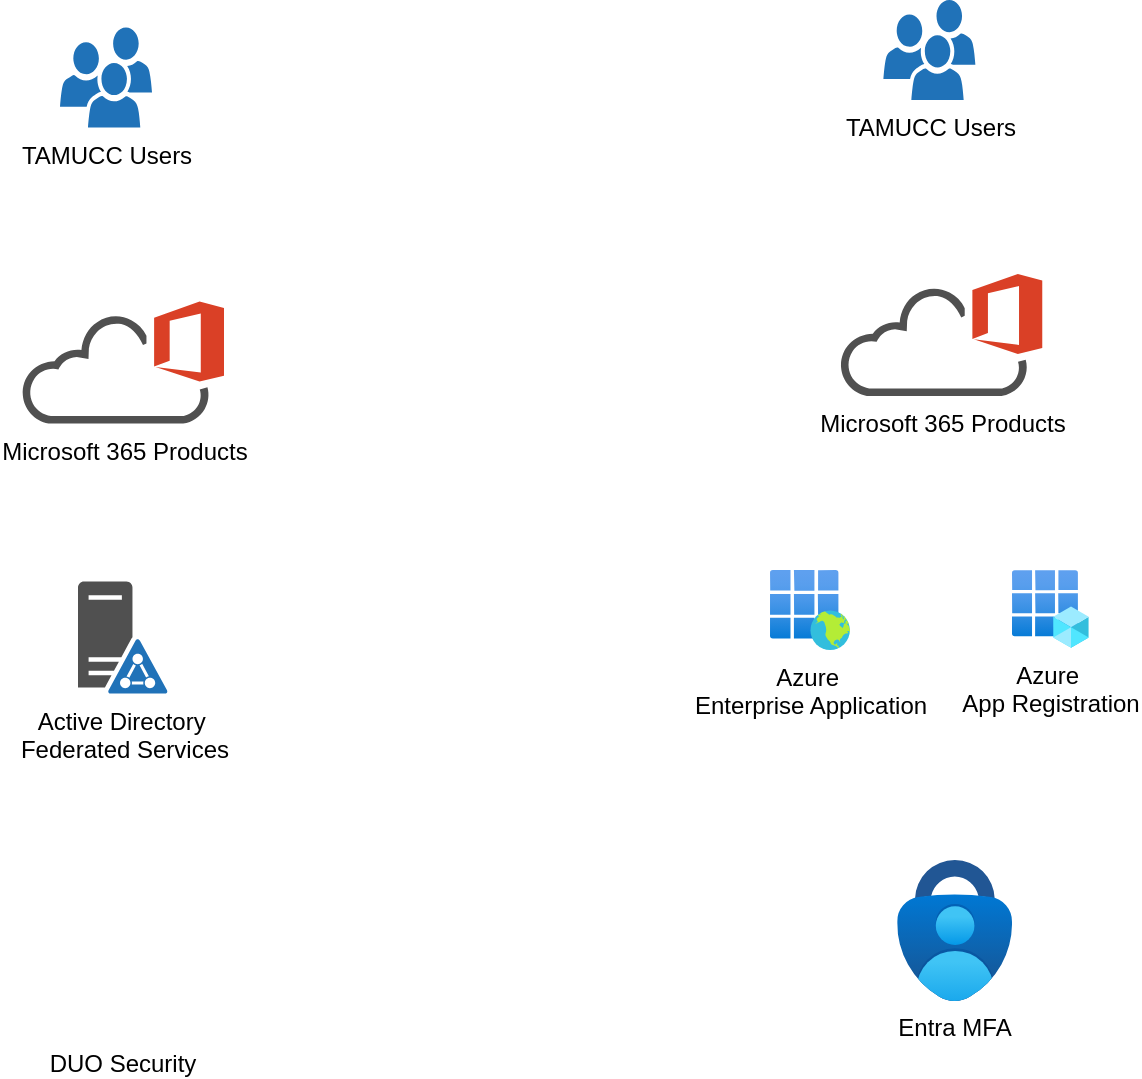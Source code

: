 <mxfile version="26.0.12">
  <diagram name="Page-1" id="sswRCJnIogE7Ao3riDSD">
    <mxGraphModel dx="881" dy="813" grid="0" gridSize="10" guides="1" tooltips="1" connect="1" arrows="1" fold="1" page="1" pageScale="1" pageWidth="850" pageHeight="1100" math="0" shadow="0">
      <root>
        <mxCell id="0" />
        <mxCell id="1" parent="0" />
        <mxCell id="hBnLPVlpthCKCK6IliJf-1" value="TAMUCC Users" style="sketch=0;pointerEvents=1;shadow=0;dashed=0;html=1;strokeColor=none;labelPosition=center;verticalLabelPosition=bottom;verticalAlign=top;outlineConnect=0;align=center;shape=mxgraph.office.users.users;fillColor=#2072B8;" vertex="1" parent="1">
          <mxGeometry x="152" y="138.8" width="46" height="50" as="geometry" />
        </mxCell>
        <mxCell id="hBnLPVlpthCKCK6IliJf-2" value="TAMUCC Users" style="sketch=0;pointerEvents=1;shadow=0;dashed=0;html=1;strokeColor=none;labelPosition=center;verticalLabelPosition=bottom;verticalAlign=top;outlineConnect=0;align=center;shape=mxgraph.office.users.users;fillColor=#2072B8;" vertex="1" parent="1">
          <mxGeometry x="563.69" y="125.0" width="46" height="50" as="geometry" />
        </mxCell>
        <mxCell id="hBnLPVlpthCKCK6IliJf-3" value="Microsoft 365 Products" style="sketch=0;pointerEvents=1;shadow=0;dashed=0;html=1;strokeColor=none;fillColor=#505050;labelPosition=center;verticalLabelPosition=bottom;outlineConnect=0;verticalAlign=top;align=center;shape=mxgraph.office.clouds.office_365;" vertex="1" parent="1">
          <mxGeometry x="133" y="275.8" width="101" height="61" as="geometry" />
        </mxCell>
        <mxCell id="hBnLPVlpthCKCK6IliJf-5" value="Active Directory&amp;nbsp;&lt;div&gt;Federated Services&lt;/div&gt;" style="sketch=0;pointerEvents=1;shadow=0;dashed=0;html=1;strokeColor=none;fillColor=#505050;labelPosition=center;verticalLabelPosition=bottom;verticalAlign=top;outlineConnect=0;align=center;shape=mxgraph.office.servers.active_directory_federation_services_server_blue;" vertex="1" parent="1">
          <mxGeometry x="161" y="415.8" width="45" height="56" as="geometry" />
        </mxCell>
        <mxCell id="hBnLPVlpthCKCK6IliJf-6" value="Azure&amp;nbsp;&lt;div&gt;Enterprise Application&lt;/div&gt;" style="image;aspect=fixed;html=1;points=[];align=center;fontSize=12;image=img/lib/azure2/identity/Enterprise_Applications.svg;" vertex="1" parent="1">
          <mxGeometry x="507" y="410" width="39.95" height="39.95" as="geometry" />
        </mxCell>
        <mxCell id="hBnLPVlpthCKCK6IliJf-7" value="Azure&amp;nbsp;&lt;div&gt;App Registration&lt;/div&gt;" style="image;aspect=fixed;html=1;points=[];align=center;fontSize=12;image=img/lib/azure2/identity/App_Registrations.svg;" vertex="1" parent="1">
          <mxGeometry x="628.0" y="410" width="38.38" height="39" as="geometry" />
        </mxCell>
        <mxCell id="hBnLPVlpthCKCK6IliJf-10" value="Entra MFA" style="image;aspect=fixed;html=1;points=[];align=center;fontSize=12;image=img/lib/azure2/security/Multifactor_Authentication.svg;" vertex="1" parent="1">
          <mxGeometry x="570.6" y="555" width="57.4" height="70.45" as="geometry" />
        </mxCell>
        <mxCell id="hBnLPVlpthCKCK6IliJf-14" value="DUO Security" style="shape=image;verticalLabelPosition=bottom;labelBackgroundColor=default;verticalAlign=top;aspect=fixed;imageAspect=0;image=https://tesrex.com/wp-content/uploads/2019/05/Duo-Security-Logo-1024x1024.png;" vertex="1" parent="1">
          <mxGeometry x="147.4" y="570.8" width="72.2" height="72.2" as="geometry" />
        </mxCell>
        <mxCell id="hBnLPVlpthCKCK6IliJf-30" value="Microsoft 365 Products" style="sketch=0;pointerEvents=1;shadow=0;dashed=0;html=1;strokeColor=none;fillColor=#505050;labelPosition=center;verticalLabelPosition=bottom;outlineConnect=0;verticalAlign=top;align=center;shape=mxgraph.office.clouds.office_365;" vertex="1" parent="1">
          <mxGeometry x="542.13" y="262" width="101" height="61" as="geometry" />
        </mxCell>
      </root>
    </mxGraphModel>
  </diagram>
</mxfile>

